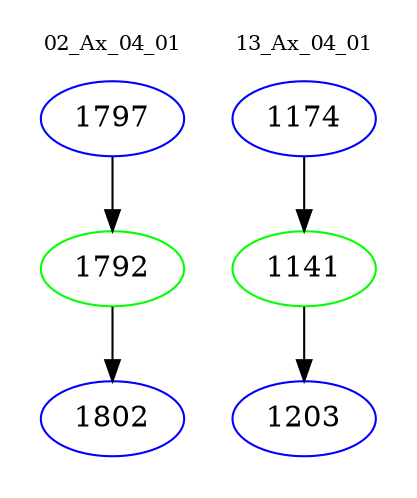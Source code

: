 digraph{
subgraph cluster_0 {
color = white
label = "02_Ax_04_01";
fontsize=10;
T0_1797 [label="1797", color="blue"]
T0_1797 -> T0_1792 [color="black"]
T0_1792 [label="1792", color="green"]
T0_1792 -> T0_1802 [color="black"]
T0_1802 [label="1802", color="blue"]
}
subgraph cluster_1 {
color = white
label = "13_Ax_04_01";
fontsize=10;
T1_1174 [label="1174", color="blue"]
T1_1174 -> T1_1141 [color="black"]
T1_1141 [label="1141", color="green"]
T1_1141 -> T1_1203 [color="black"]
T1_1203 [label="1203", color="blue"]
}
}
